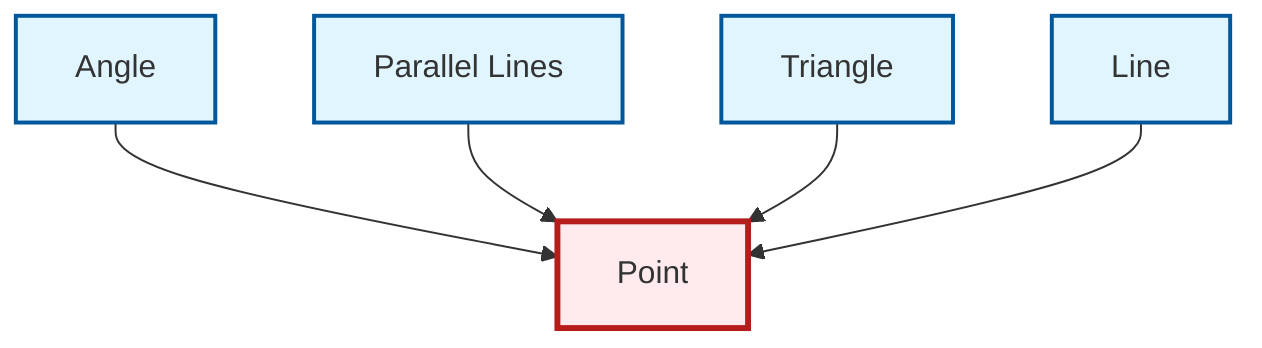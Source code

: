 graph TD
    classDef definition fill:#e1f5fe,stroke:#01579b,stroke-width:2px
    classDef theorem fill:#f3e5f5,stroke:#4a148c,stroke-width:2px
    classDef axiom fill:#fff3e0,stroke:#e65100,stroke-width:2px
    classDef example fill:#e8f5e9,stroke:#1b5e20,stroke-width:2px
    classDef current fill:#ffebee,stroke:#b71c1c,stroke-width:3px
    def-line["Line"]:::definition
    def-point["Point"]:::definition
    def-triangle["Triangle"]:::definition
    def-angle["Angle"]:::definition
    def-parallel["Parallel Lines"]:::definition
    def-angle --> def-point
    def-parallel --> def-point
    def-triangle --> def-point
    def-line --> def-point
    class def-point current